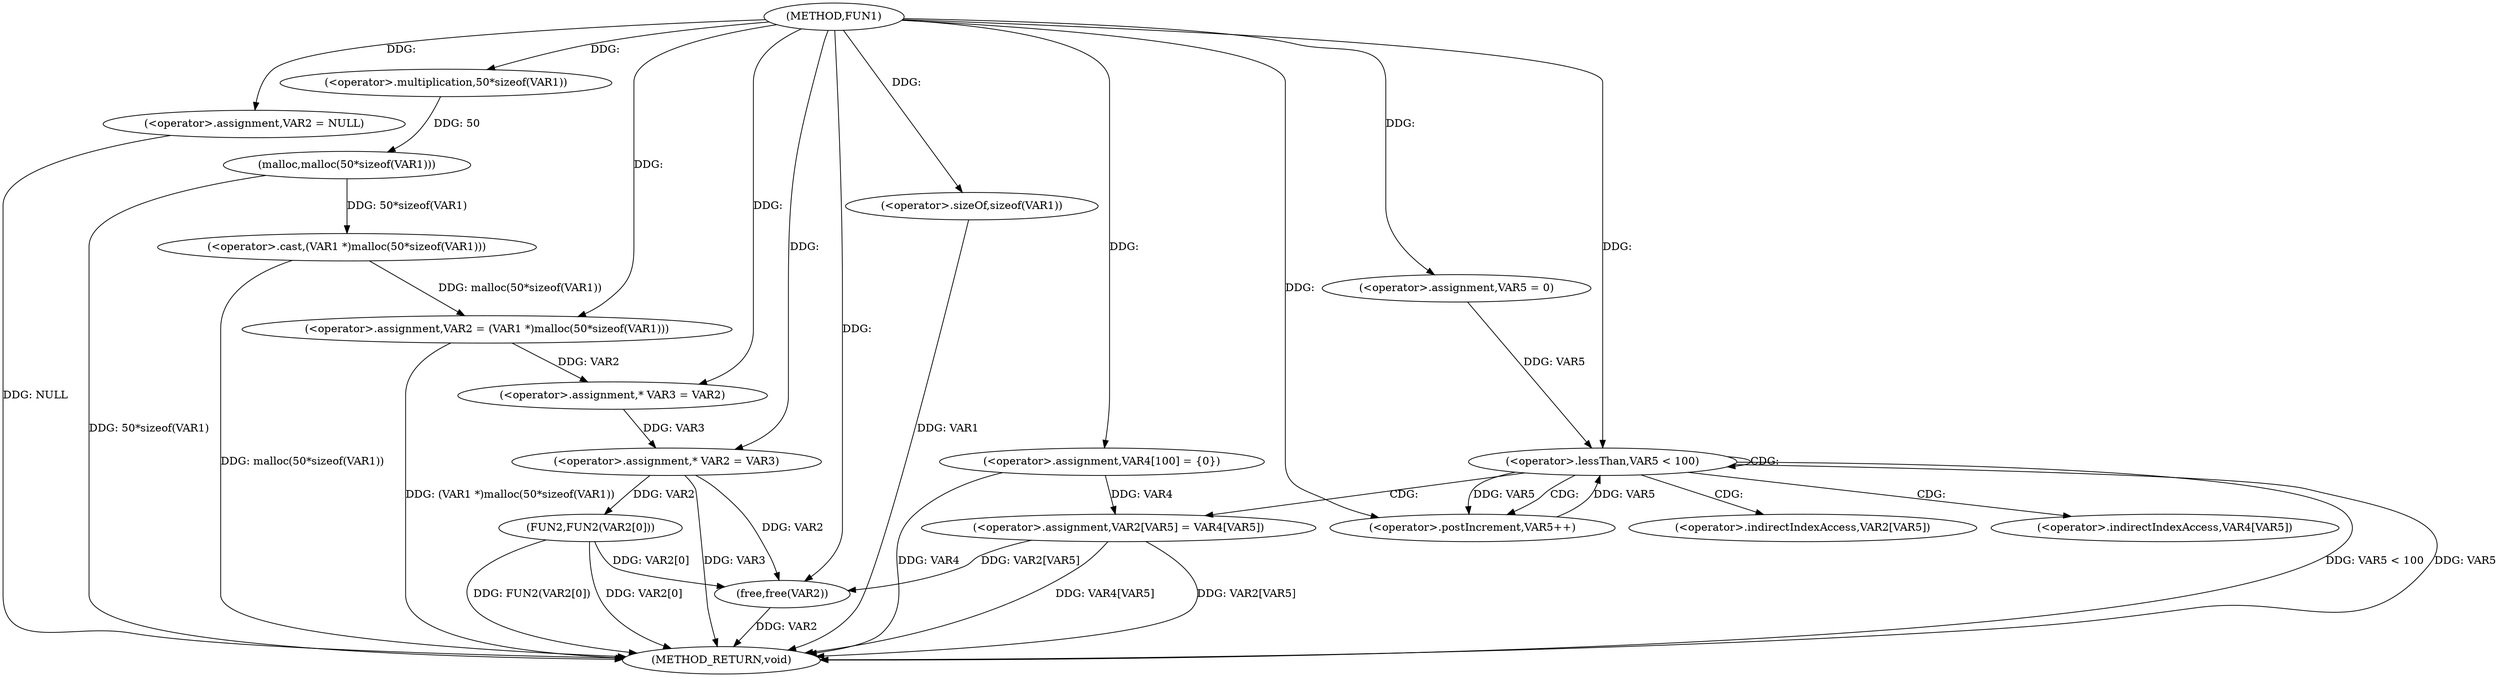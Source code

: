 digraph FUN1 {  
"1000100" [label = "(METHOD,FUN1)" ]
"1000153" [label = "(METHOD_RETURN,void)" ]
"1000103" [label = "(<operator>.assignment,VAR2 = NULL)" ]
"1000106" [label = "(<operator>.assignment,VAR2 = (VAR1 *)malloc(50*sizeof(VAR1)))" ]
"1000108" [label = "(<operator>.cast,(VAR1 *)malloc(50*sizeof(VAR1)))" ]
"1000110" [label = "(malloc,malloc(50*sizeof(VAR1)))" ]
"1000111" [label = "(<operator>.multiplication,50*sizeof(VAR1))" ]
"1000113" [label = "(<operator>.sizeOf,sizeof(VAR1))" ]
"1000117" [label = "(<operator>.assignment,* VAR3 = VAR2)" ]
"1000121" [label = "(<operator>.assignment,* VAR2 = VAR3)" ]
"1000126" [label = "(<operator>.assignment,VAR4[100] = {0})" ]
"1000131" [label = "(<operator>.assignment,VAR5 = 0)" ]
"1000134" [label = "(<operator>.lessThan,VAR5 < 100)" ]
"1000137" [label = "(<operator>.postIncrement,VAR5++)" ]
"1000140" [label = "(<operator>.assignment,VAR2[VAR5] = VAR4[VAR5])" ]
"1000147" [label = "(FUN2,FUN2(VAR2[0]))" ]
"1000151" [label = "(free,free(VAR2))" ]
"1000141" [label = "(<operator>.indirectIndexAccess,VAR2[VAR5])" ]
"1000144" [label = "(<operator>.indirectIndexAccess,VAR4[VAR5])" ]
  "1000106" -> "1000153"  [ label = "DDG: (VAR1 *)malloc(50*sizeof(VAR1))"] 
  "1000103" -> "1000153"  [ label = "DDG: NULL"] 
  "1000113" -> "1000153"  [ label = "DDG: VAR1"] 
  "1000147" -> "1000153"  [ label = "DDG: VAR2[0]"] 
  "1000126" -> "1000153"  [ label = "DDG: VAR4"] 
  "1000121" -> "1000153"  [ label = "DDG: VAR3"] 
  "1000140" -> "1000153"  [ label = "DDG: VAR2[VAR5]"] 
  "1000151" -> "1000153"  [ label = "DDG: VAR2"] 
  "1000140" -> "1000153"  [ label = "DDG: VAR4[VAR5]"] 
  "1000134" -> "1000153"  [ label = "DDG: VAR5 < 100"] 
  "1000134" -> "1000153"  [ label = "DDG: VAR5"] 
  "1000108" -> "1000153"  [ label = "DDG: malloc(50*sizeof(VAR1))"] 
  "1000147" -> "1000153"  [ label = "DDG: FUN2(VAR2[0])"] 
  "1000110" -> "1000153"  [ label = "DDG: 50*sizeof(VAR1)"] 
  "1000100" -> "1000103"  [ label = "DDG: "] 
  "1000108" -> "1000106"  [ label = "DDG: malloc(50*sizeof(VAR1))"] 
  "1000100" -> "1000106"  [ label = "DDG: "] 
  "1000110" -> "1000108"  [ label = "DDG: 50*sizeof(VAR1)"] 
  "1000111" -> "1000110"  [ label = "DDG: 50"] 
  "1000100" -> "1000111"  [ label = "DDG: "] 
  "1000100" -> "1000113"  [ label = "DDG: "] 
  "1000106" -> "1000117"  [ label = "DDG: VAR2"] 
  "1000100" -> "1000117"  [ label = "DDG: "] 
  "1000117" -> "1000121"  [ label = "DDG: VAR3"] 
  "1000100" -> "1000121"  [ label = "DDG: "] 
  "1000100" -> "1000126"  [ label = "DDG: "] 
  "1000100" -> "1000131"  [ label = "DDG: "] 
  "1000131" -> "1000134"  [ label = "DDG: VAR5"] 
  "1000137" -> "1000134"  [ label = "DDG: VAR5"] 
  "1000100" -> "1000134"  [ label = "DDG: "] 
  "1000134" -> "1000137"  [ label = "DDG: VAR5"] 
  "1000100" -> "1000137"  [ label = "DDG: "] 
  "1000126" -> "1000140"  [ label = "DDG: VAR4"] 
  "1000121" -> "1000147"  [ label = "DDG: VAR2"] 
  "1000140" -> "1000151"  [ label = "DDG: VAR2[VAR5]"] 
  "1000147" -> "1000151"  [ label = "DDG: VAR2[0]"] 
  "1000121" -> "1000151"  [ label = "DDG: VAR2"] 
  "1000100" -> "1000151"  [ label = "DDG: "] 
  "1000134" -> "1000137"  [ label = "CDG: "] 
  "1000134" -> "1000141"  [ label = "CDG: "] 
  "1000134" -> "1000144"  [ label = "CDG: "] 
  "1000134" -> "1000140"  [ label = "CDG: "] 
  "1000134" -> "1000134"  [ label = "CDG: "] 
}
